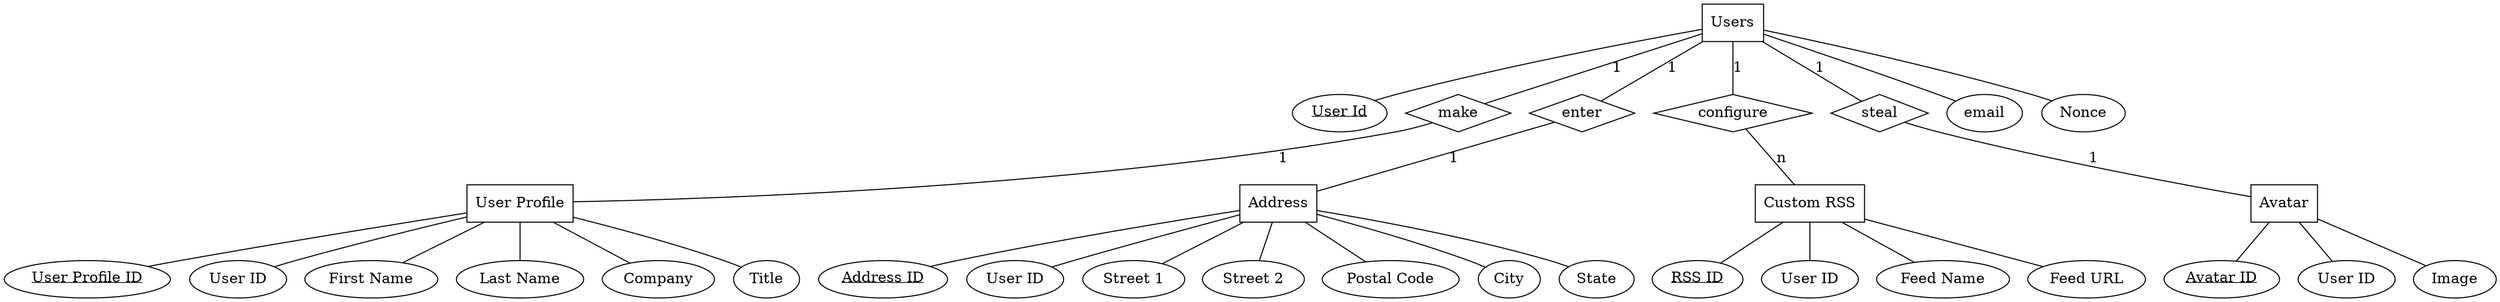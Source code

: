 graph Trollolol
{
	/*
	In the beginning, there were entities...
	solid-boxes represent an entity, 
	double-box represent a weak entity, 
	ovals represent a field (also called an attribute),
	an oval with underlined text represents a primary key,
	and a diamond represents a relation.*/
	
	/*entities */
	"Users" 			[shape=box];
	"Address"			[shape=box];
	"Custom RSS"		[shape=box];
	"Avatar"			[shape=box];
	"User Profile"		[shape=box];
	
	/*Primary Keys*/
	userId_pk			[label=<<u>User Id</u>>];
	addressId_pk		[label=<<u>Address ID</u>>];
	rssId_pk			[label=<<u>RSS ID</u>>];
	avatarId_pk		[label=<<u>Avatar ID</u>>];
	userProfileId_pk    [label=<<u>User Profile ID</u>>];
	
	/*Relations; there's a lot of having around here.*/
	have0			[shape=diamond]		[label="make"];
	have1			[shape=diamond]		[label="enter"];
	have2			[shape=diamond]		[label="configure"];
	have3			[shape=diamond]		[label="steal"];

	"Users" -- have0 [label=1];
	have0  -- "User Profile" [label=1];
	"Users" -- have1 [label=1];
	have1 -- "Address"[label=1];
	"Users" -- have2 [label=1];
	have2 -- "Custom RSS"[label=n];
	"Users" -- have3 [label=1];
	have3 -- "Avatar"[label=1];
	
	
	/*User Attributes*/
	
	"Users" -- userId_pk;
	"Users" -- "email";
	"Users" -- "Nonce";
	
	/*Address Attributes*/

	userId0		[label="User ID"];
	userId1		[label="User ID"];
	userId2		[label="User ID"];
	userId3		[label="User ID"];
	
	"Address" -- userId0;
	"Address" -- "Street 1";
	"Address" -- "Street 2";
	"Address" -- "Postal Code";
	"Address" -- "City";
	"Address" -- "State";
	"Address" -- addressId_pk;
	/*Custom RSS Attributes*/

	/*Avatar Attributes*/
	
	"Avatar" -- userId1;
	"Avatar" -- "Image";
	"Avatar" -- avatarId_pk;
	

	/*User Profile Attributes*/
	
	"User Profile" -- "First Name";
	"User Profile" -- "Last Name";
	"User Profile" -- "Company";
	"User Profile" -- "Title";
	"User Profile" -- userId3;
	"User Profile" -- userProfileId_pk;
	
	/*Custom RSS Attributes*/
	
	"Custom RSS" -- userId2;
	"Custom RSS" -- "Feed Name";
	"Custom RSS" -- "Feed URL";
	"Custom RSS" -- rssId_pk;
	
	/*~fin*/	
}